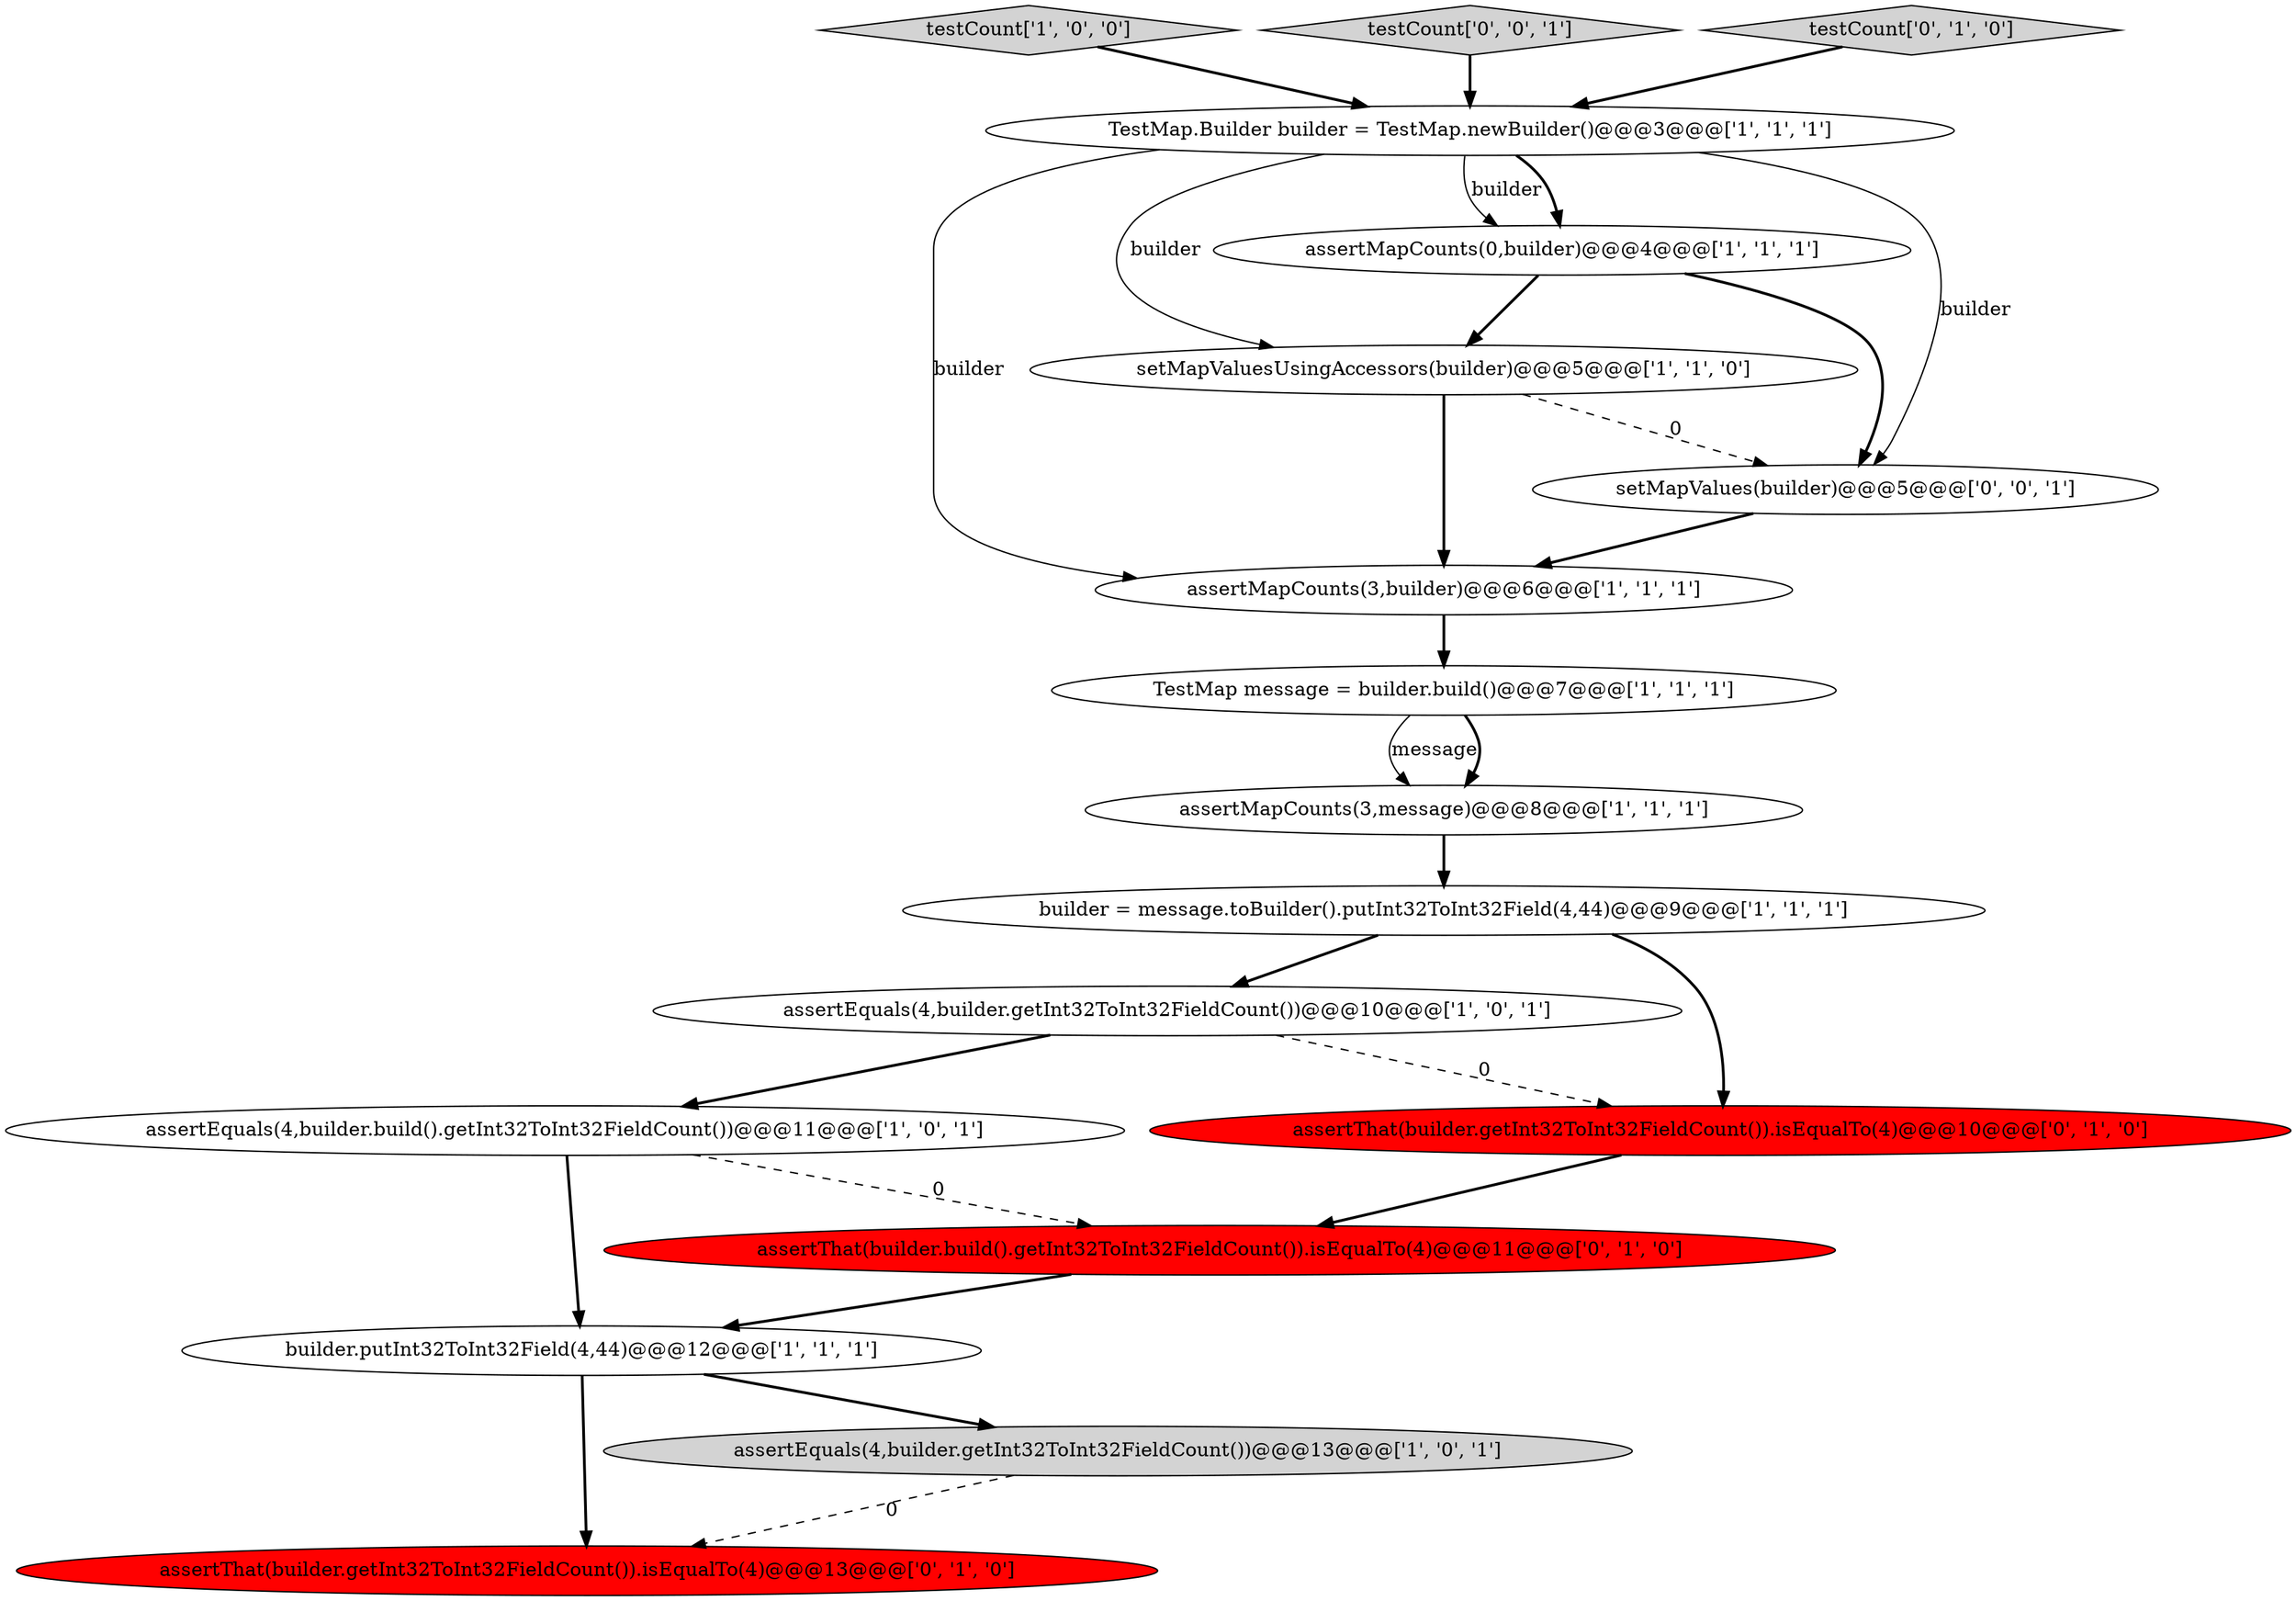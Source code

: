 digraph {
7 [style = filled, label = "assertMapCounts(3,message)@@@8@@@['1', '1', '1']", fillcolor = white, shape = ellipse image = "AAA0AAABBB1BBB"];
5 [style = filled, label = "TestMap.Builder builder = TestMap.newBuilder()@@@3@@@['1', '1', '1']", fillcolor = white, shape = ellipse image = "AAA0AAABBB1BBB"];
12 [style = filled, label = "assertThat(builder.getInt32ToInt32FieldCount()).isEqualTo(4)@@@10@@@['0', '1', '0']", fillcolor = red, shape = ellipse image = "AAA1AAABBB2BBB"];
9 [style = filled, label = "setMapValuesUsingAccessors(builder)@@@5@@@['1', '1', '0']", fillcolor = white, shape = ellipse image = "AAA0AAABBB1BBB"];
0 [style = filled, label = "assertEquals(4,builder.build().getInt32ToInt32FieldCount())@@@11@@@['1', '0', '1']", fillcolor = white, shape = ellipse image = "AAA0AAABBB1BBB"];
3 [style = filled, label = "testCount['1', '0', '0']", fillcolor = lightgray, shape = diamond image = "AAA0AAABBB1BBB"];
16 [style = filled, label = "testCount['0', '0', '1']", fillcolor = lightgray, shape = diamond image = "AAA0AAABBB3BBB"];
4 [style = filled, label = "assertEquals(4,builder.getInt32ToInt32FieldCount())@@@10@@@['1', '0', '1']", fillcolor = white, shape = ellipse image = "AAA0AAABBB1BBB"];
14 [style = filled, label = "assertThat(builder.getInt32ToInt32FieldCount()).isEqualTo(4)@@@13@@@['0', '1', '0']", fillcolor = red, shape = ellipse image = "AAA1AAABBB2BBB"];
2 [style = filled, label = "builder = message.toBuilder().putInt32ToInt32Field(4,44)@@@9@@@['1', '1', '1']", fillcolor = white, shape = ellipse image = "AAA0AAABBB1BBB"];
17 [style = filled, label = "setMapValues(builder)@@@5@@@['0', '0', '1']", fillcolor = white, shape = ellipse image = "AAA0AAABBB3BBB"];
13 [style = filled, label = "assertThat(builder.build().getInt32ToInt32FieldCount()).isEqualTo(4)@@@11@@@['0', '1', '0']", fillcolor = red, shape = ellipse image = "AAA1AAABBB2BBB"];
15 [style = filled, label = "testCount['0', '1', '0']", fillcolor = lightgray, shape = diamond image = "AAA0AAABBB2BBB"];
6 [style = filled, label = "TestMap message = builder.build()@@@7@@@['1', '1', '1']", fillcolor = white, shape = ellipse image = "AAA0AAABBB1BBB"];
8 [style = filled, label = "builder.putInt32ToInt32Field(4,44)@@@12@@@['1', '1', '1']", fillcolor = white, shape = ellipse image = "AAA0AAABBB1BBB"];
1 [style = filled, label = "assertEquals(4,builder.getInt32ToInt32FieldCount())@@@13@@@['1', '0', '1']", fillcolor = lightgray, shape = ellipse image = "AAA0AAABBB1BBB"];
10 [style = filled, label = "assertMapCounts(3,builder)@@@6@@@['1', '1', '1']", fillcolor = white, shape = ellipse image = "AAA0AAABBB1BBB"];
11 [style = filled, label = "assertMapCounts(0,builder)@@@4@@@['1', '1', '1']", fillcolor = white, shape = ellipse image = "AAA0AAABBB1BBB"];
17->10 [style = bold, label=""];
1->14 [style = dashed, label="0"];
6->7 [style = solid, label="message"];
8->14 [style = bold, label=""];
9->10 [style = bold, label=""];
11->9 [style = bold, label=""];
2->4 [style = bold, label=""];
10->6 [style = bold, label=""];
15->5 [style = bold, label=""];
2->12 [style = bold, label=""];
5->9 [style = solid, label="builder"];
4->0 [style = bold, label=""];
4->12 [style = dashed, label="0"];
5->17 [style = solid, label="builder"];
8->1 [style = bold, label=""];
12->13 [style = bold, label=""];
3->5 [style = bold, label=""];
5->10 [style = solid, label="builder"];
7->2 [style = bold, label=""];
9->17 [style = dashed, label="0"];
0->13 [style = dashed, label="0"];
0->8 [style = bold, label=""];
5->11 [style = solid, label="builder"];
16->5 [style = bold, label=""];
11->17 [style = bold, label=""];
5->11 [style = bold, label=""];
13->8 [style = bold, label=""];
6->7 [style = bold, label=""];
}
